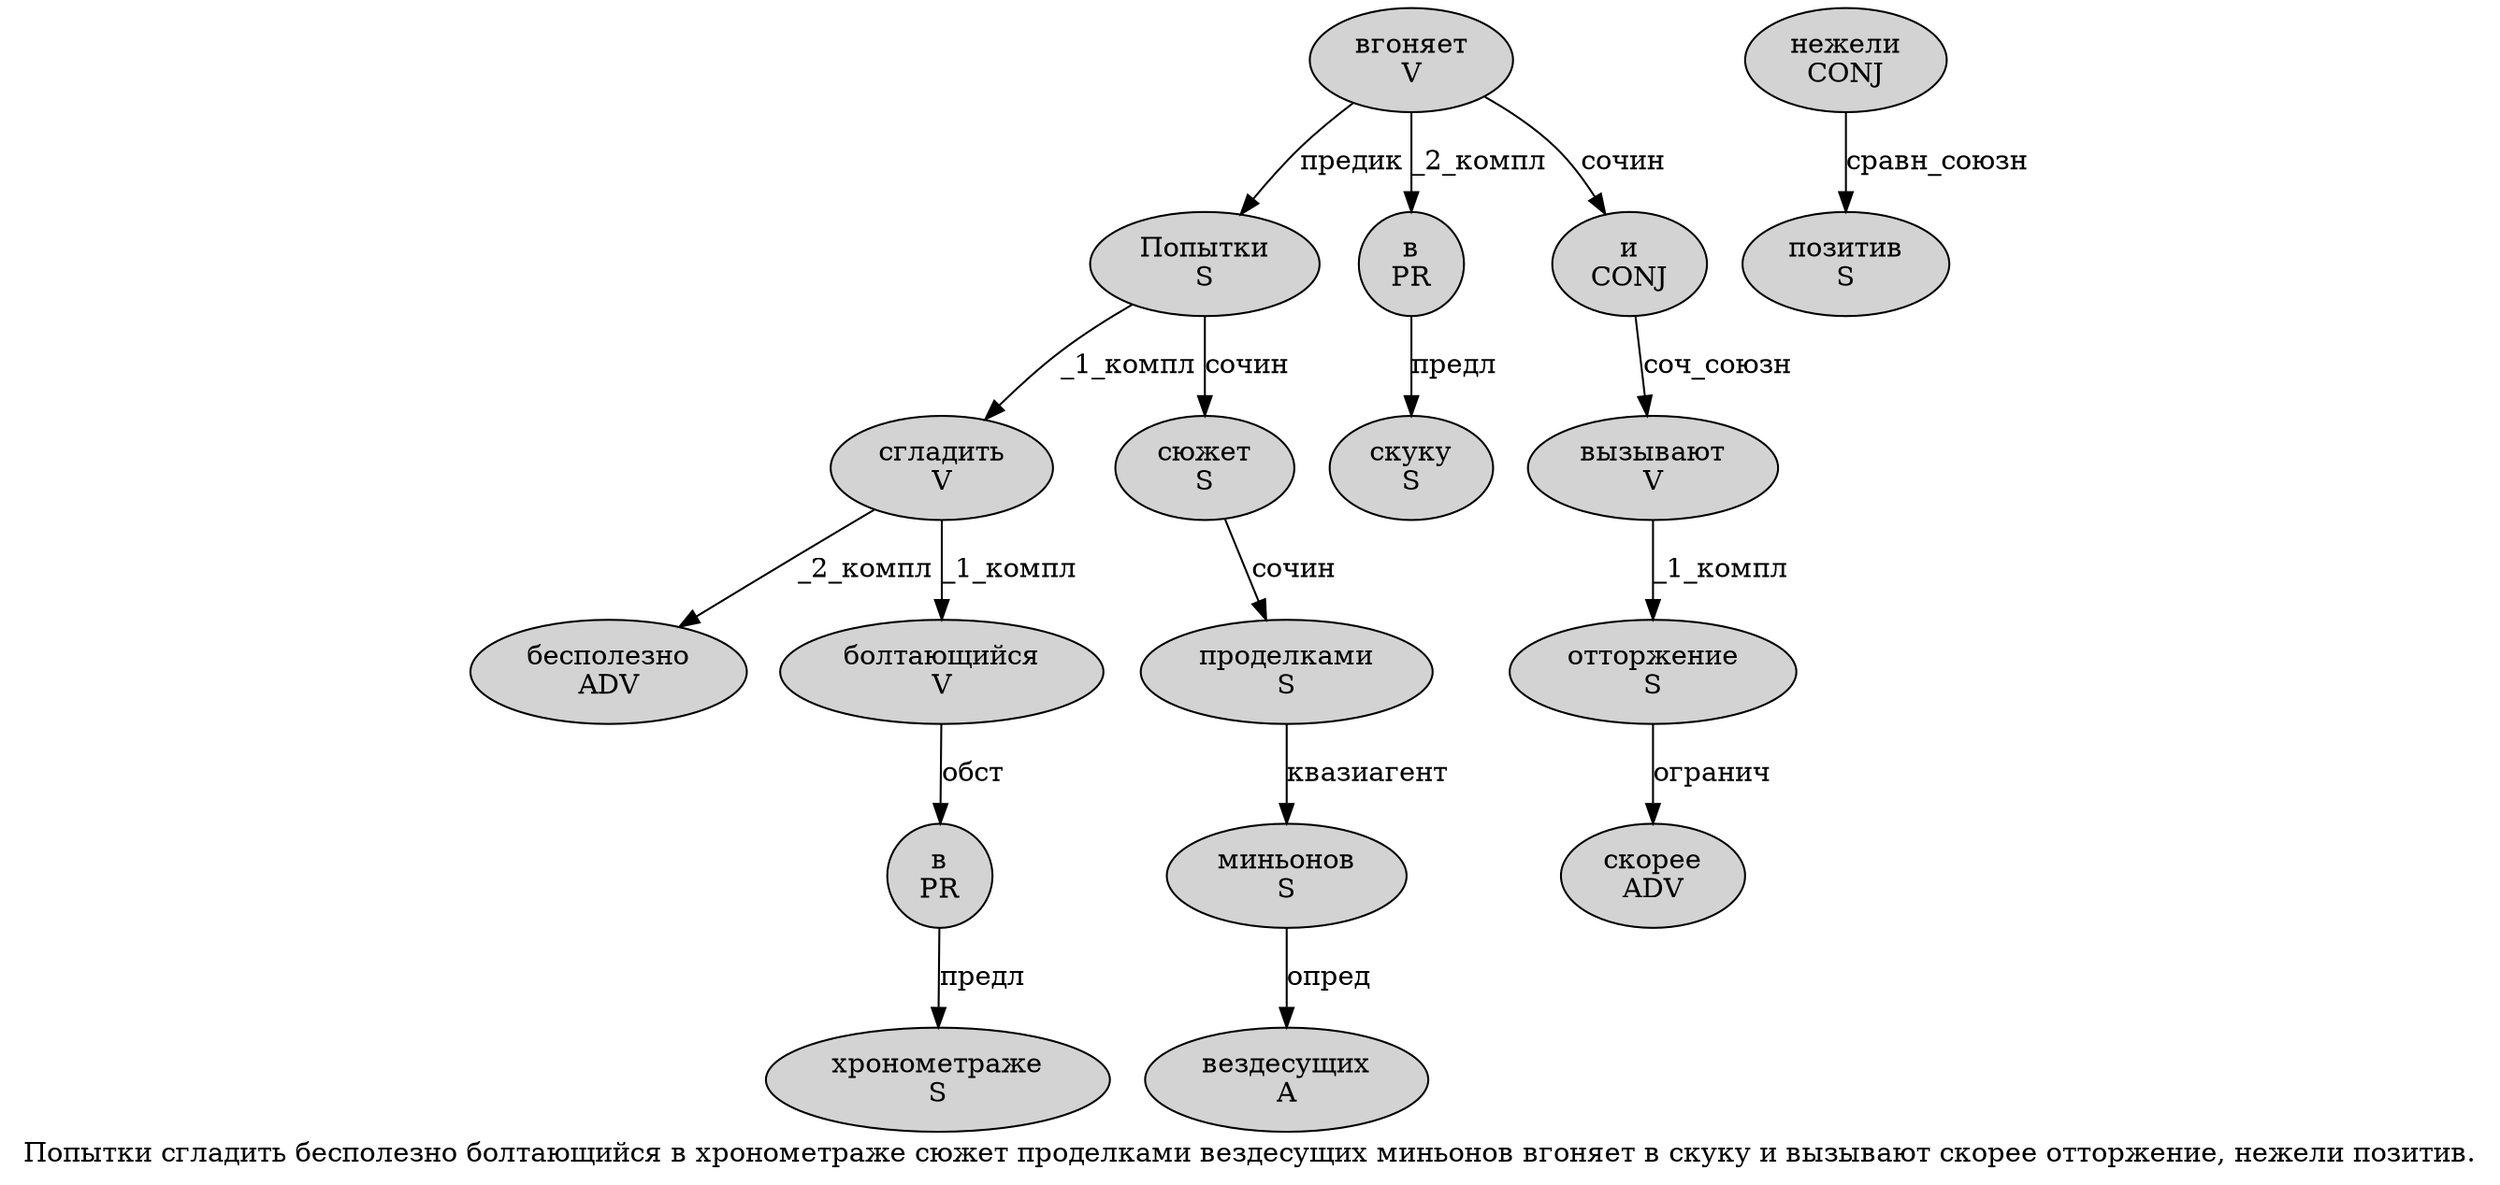 digraph SENTENCE_2855 {
	graph [label="Попытки сгладить бесполезно болтающийся в хронометраже сюжет проделками вездесущих миньонов вгоняет в скуку и вызывают скорее отторжение, нежели позитив."]
	node [style=filled]
		0 [label="Попытки
S" color="" fillcolor=lightgray penwidth=1 shape=ellipse]
		1 [label="сгладить
V" color="" fillcolor=lightgray penwidth=1 shape=ellipse]
		2 [label="бесполезно
ADV" color="" fillcolor=lightgray penwidth=1 shape=ellipse]
		3 [label="болтающийся
V" color="" fillcolor=lightgray penwidth=1 shape=ellipse]
		4 [label="в
PR" color="" fillcolor=lightgray penwidth=1 shape=ellipse]
		5 [label="хронометраже
S" color="" fillcolor=lightgray penwidth=1 shape=ellipse]
		6 [label="сюжет
S" color="" fillcolor=lightgray penwidth=1 shape=ellipse]
		7 [label="проделками
S" color="" fillcolor=lightgray penwidth=1 shape=ellipse]
		8 [label="вездесущих
A" color="" fillcolor=lightgray penwidth=1 shape=ellipse]
		9 [label="миньонов
S" color="" fillcolor=lightgray penwidth=1 shape=ellipse]
		10 [label="вгоняет
V" color="" fillcolor=lightgray penwidth=1 shape=ellipse]
		11 [label="в
PR" color="" fillcolor=lightgray penwidth=1 shape=ellipse]
		12 [label="скуку
S" color="" fillcolor=lightgray penwidth=1 shape=ellipse]
		13 [label="и
CONJ" color="" fillcolor=lightgray penwidth=1 shape=ellipse]
		14 [label="вызывают
V" color="" fillcolor=lightgray penwidth=1 shape=ellipse]
		15 [label="скорее
ADV" color="" fillcolor=lightgray penwidth=1 shape=ellipse]
		16 [label="отторжение
S" color="" fillcolor=lightgray penwidth=1 shape=ellipse]
		18 [label="нежели
CONJ" color="" fillcolor=lightgray penwidth=1 shape=ellipse]
		19 [label="позитив
S" color="" fillcolor=lightgray penwidth=1 shape=ellipse]
			4 -> 5 [label="предл"]
			7 -> 9 [label="квазиагент"]
			16 -> 15 [label="огранич"]
			1 -> 2 [label="_2_компл"]
			1 -> 3 [label="_1_компл"]
			6 -> 7 [label="сочин"]
			10 -> 0 [label="предик"]
			10 -> 11 [label="_2_компл"]
			10 -> 13 [label="сочин"]
			0 -> 1 [label="_1_компл"]
			0 -> 6 [label="сочин"]
			13 -> 14 [label="соч_союзн"]
			14 -> 16 [label="_1_компл"]
			9 -> 8 [label="опред"]
			3 -> 4 [label="обст"]
			11 -> 12 [label="предл"]
			18 -> 19 [label="сравн_союзн"]
}